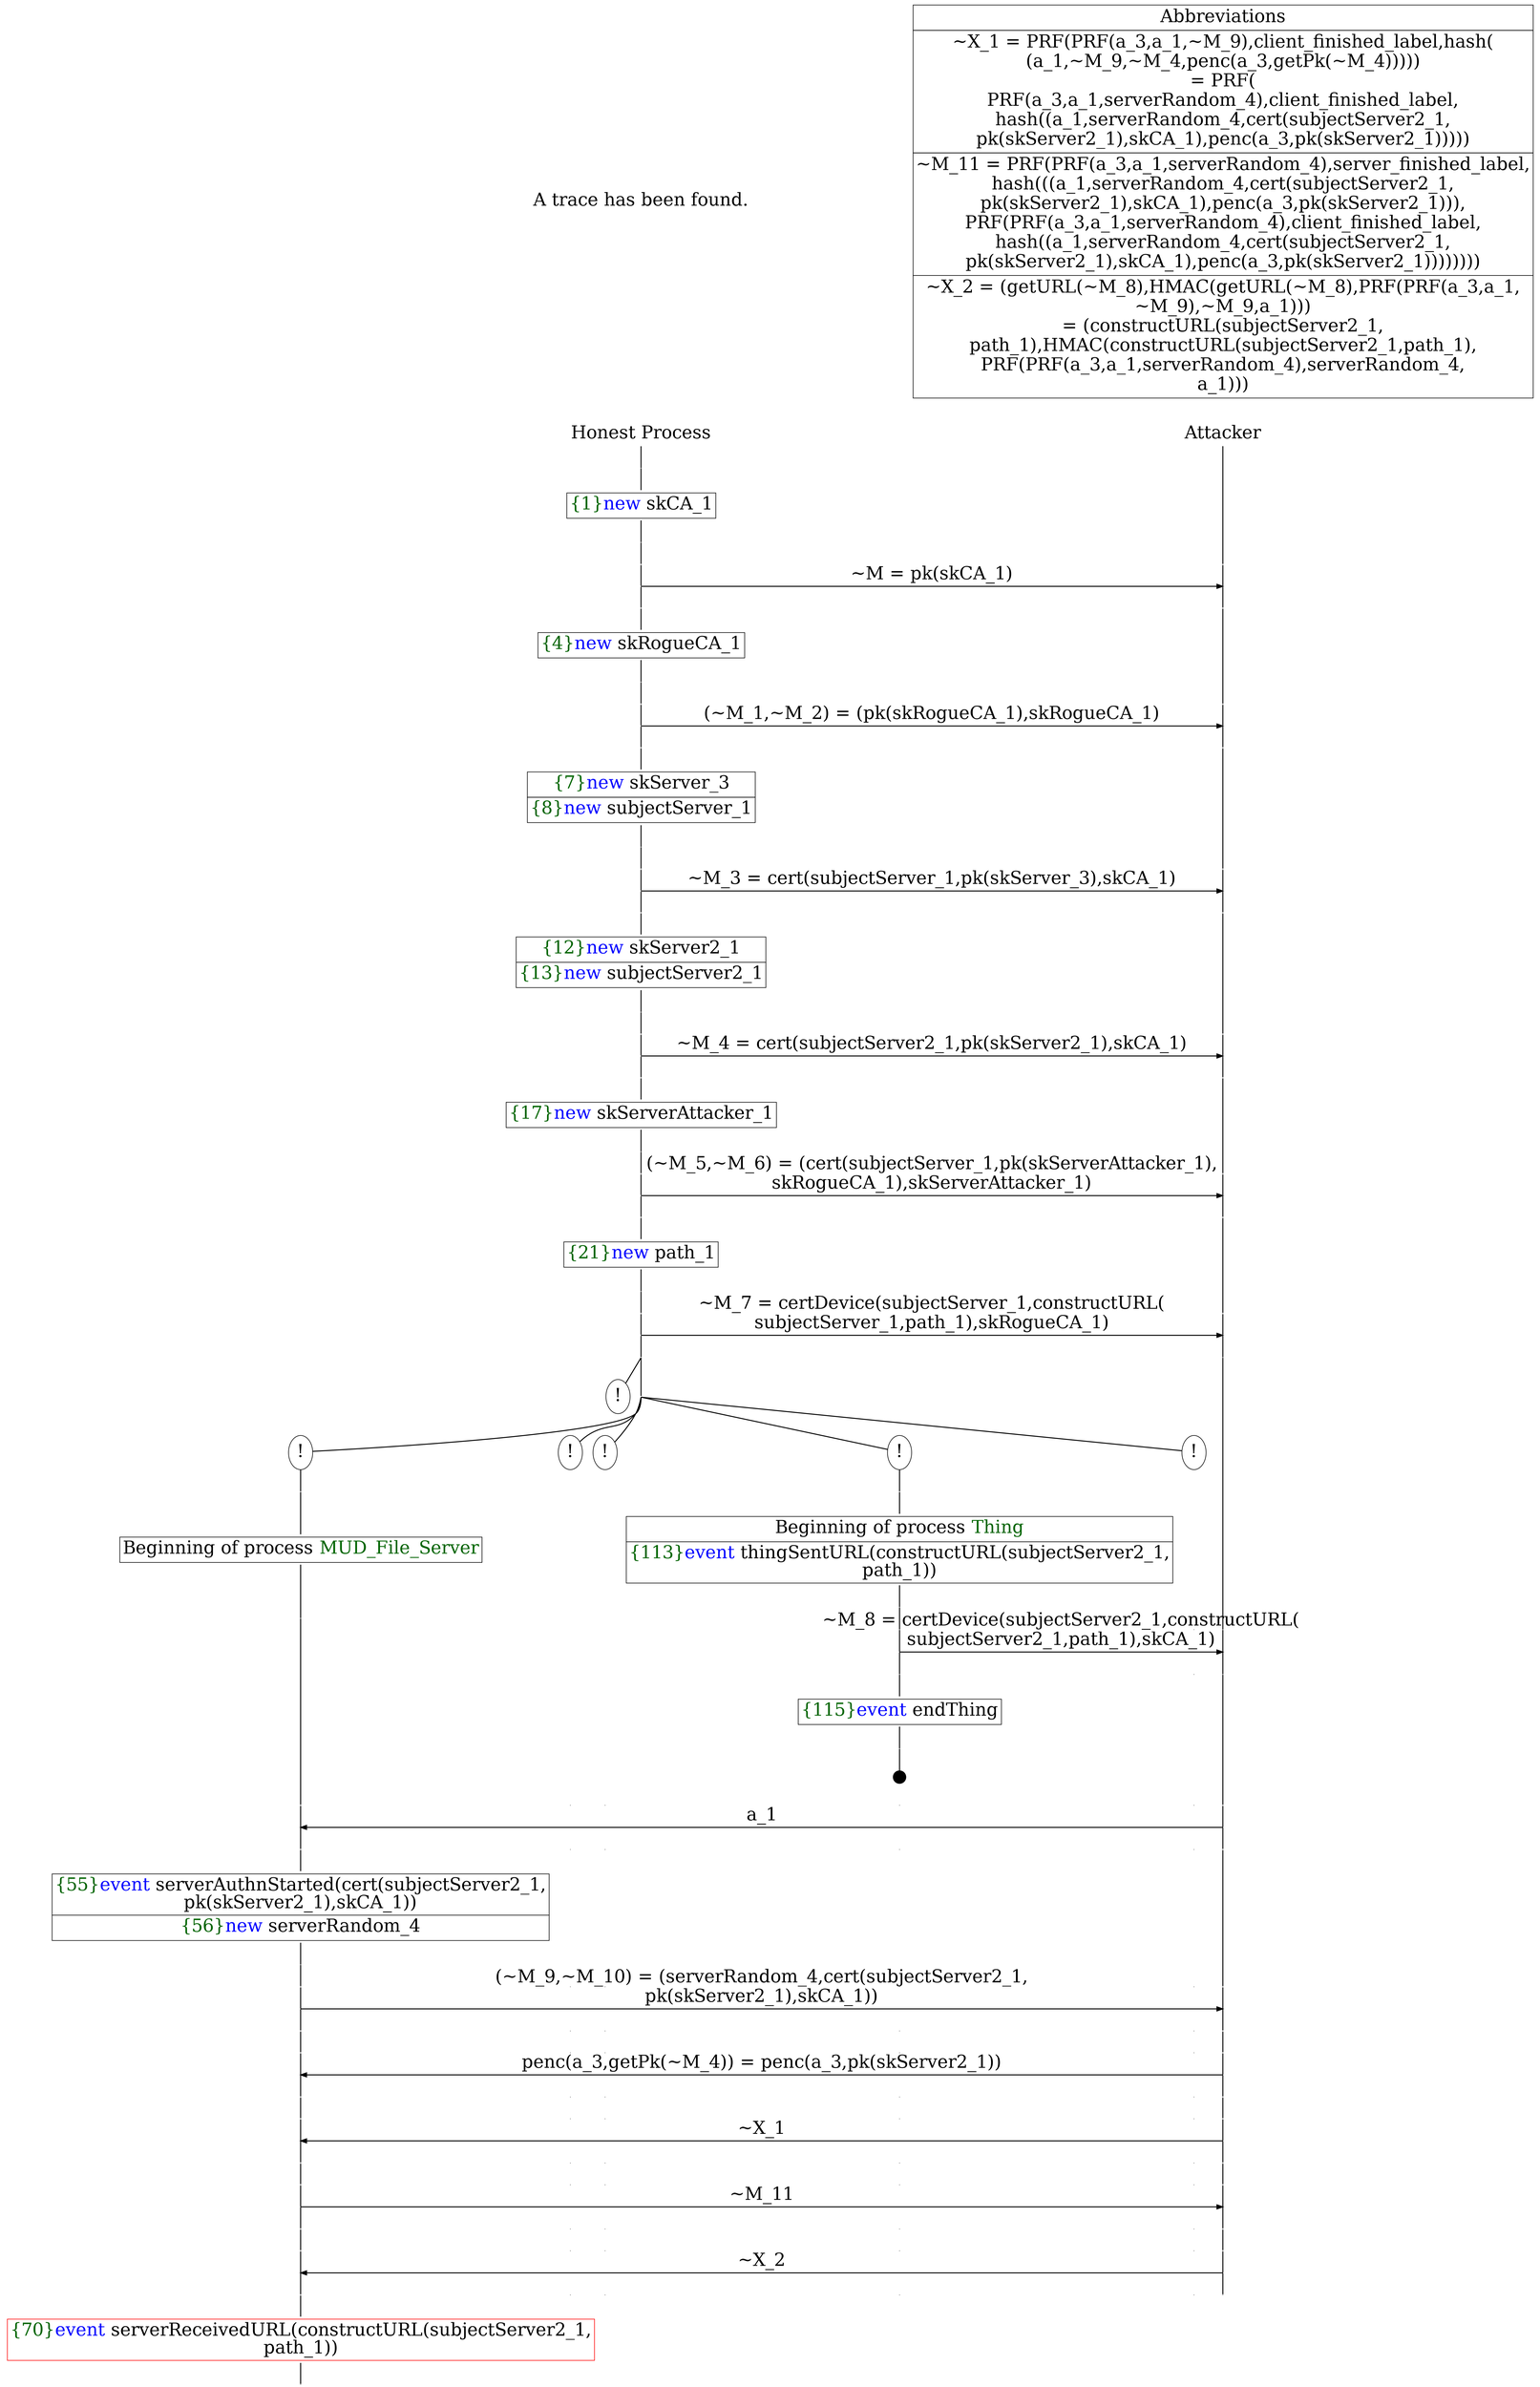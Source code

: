 digraph {
graph [ordering = out]
edge [arrowhead = none, penwidth = 1.6, fontsize = 30]
node [shape = point, width = 0, height = 0, fontsize = 30]
Trace [label = <A trace has been found.<br/>
>, shape = plaintext]
P0__0 [label = "Honest Process", shape = plaintext]
P__0 [label = "Attacker", shape = plaintext]
Trace -> P0__0 [label = "", style = invisible, weight = 100]{rank = same; P0__0 P__0}
P0__0 -> P0__1 [label = <>, weight = 100]
P0__1 -> P0__2 [label = <>, weight = 100]
P0__2 [shape = plaintext, label = <<TABLE BORDER="0" CELLBORDER="1" CELLSPACING="0" CELLPADDING="4"> <TR><TD><FONT COLOR="darkgreen">{1}</FONT><FONT COLOR="blue">new </FONT>skCA_1</TD></TR></TABLE>>]
P0__2 -> P0__3 [label = <>, weight = 100]
P0__3 -> P0__4 [label = <>, weight = 100]
P__0 -> P__1 [label = <>, weight = 100]
{rank = same; P__1 P0__4}
P0__4 -> P0__5 [label = <>, weight = 100]
P__1 -> P__2 [label = <>, weight = 100]
{rank = same; P__2 P0__5}
P0__5 -> P__2 [label = <~M = pk(skCA_1)>, arrowhead = normal]
P0__5 -> P0__6 [label = <>, weight = 100]
P__2 -> P__3 [label = <>, weight = 100]
{rank = same; P__3 P0__6}
P0__6 -> P0__7 [label = <>, weight = 100]
P0__7 [shape = plaintext, label = <<TABLE BORDER="0" CELLBORDER="1" CELLSPACING="0" CELLPADDING="4"> <TR><TD><FONT COLOR="darkgreen">{4}</FONT><FONT COLOR="blue">new </FONT>skRogueCA_1</TD></TR></TABLE>>]
P0__7 -> P0__8 [label = <>, weight = 100]
P0__8 -> P0__9 [label = <>, weight = 100]
P__3 -> P__4 [label = <>, weight = 100]
{rank = same; P__4 P0__9}
P0__9 -> P0__10 [label = <>, weight = 100]
P__4 -> P__5 [label = <>, weight = 100]
{rank = same; P__5 P0__10}
P0__10 -> P__5 [label = <(~M_1,~M_2) = (pk(skRogueCA_1),skRogueCA_1)>, arrowhead = normal]
P0__10 -> P0__11 [label = <>, weight = 100]
P__5 -> P__6 [label = <>, weight = 100]
{rank = same; P__6 P0__11}
P0__11 -> P0__12 [label = <>, weight = 100]
P0__12 [shape = plaintext, label = <<TABLE BORDER="0" CELLBORDER="1" CELLSPACING="0" CELLPADDING="4"> <TR><TD><FONT COLOR="darkgreen">{7}</FONT><FONT COLOR="blue">new </FONT>skServer_3</TD></TR><TR><TD><FONT COLOR="darkgreen">{8}</FONT><FONT COLOR="blue">new </FONT>subjectServer_1</TD></TR></TABLE>>]
P0__12 -> P0__13 [label = <>, weight = 100]
P0__13 -> P0__14 [label = <>, weight = 100]
P__6 -> P__7 [label = <>, weight = 100]
{rank = same; P__7 P0__14}
P0__14 -> P0__15 [label = <>, weight = 100]
P__7 -> P__8 [label = <>, weight = 100]
{rank = same; P__8 P0__15}
P0__15 -> P__8 [label = <~M_3 = cert(subjectServer_1,pk(skServer_3),skCA_1)>, arrowhead = normal]
P0__15 -> P0__16 [label = <>, weight = 100]
P__8 -> P__9 [label = <>, weight = 100]
{rank = same; P__9 P0__16}
P0__16 -> P0__17 [label = <>, weight = 100]
P0__17 [shape = plaintext, label = <<TABLE BORDER="0" CELLBORDER="1" CELLSPACING="0" CELLPADDING="4"> <TR><TD><FONT COLOR="darkgreen">{12}</FONT><FONT COLOR="blue">new </FONT>skServer2_1</TD></TR><TR><TD><FONT COLOR="darkgreen">{13}</FONT><FONT COLOR="blue">new </FONT>subjectServer2_1</TD></TR></TABLE>>]
P0__17 -> P0__18 [label = <>, weight = 100]
P0__18 -> P0__19 [label = <>, weight = 100]
P__9 -> P__10 [label = <>, weight = 100]
{rank = same; P__10 P0__19}
P0__19 -> P0__20 [label = <>, weight = 100]
P__10 -> P__11 [label = <>, weight = 100]
{rank = same; P__11 P0__20}
P0__20 -> P__11 [label = <~M_4 = cert(subjectServer2_1,pk(skServer2_1),skCA_1)>, arrowhead = normal]
P0__20 -> P0__21 [label = <>, weight = 100]
P__11 -> P__12 [label = <>, weight = 100]
{rank = same; P__12 P0__21}
P0__21 -> P0__22 [label = <>, weight = 100]
P0__22 [shape = plaintext, label = <<TABLE BORDER="0" CELLBORDER="1" CELLSPACING="0" CELLPADDING="4"> <TR><TD><FONT COLOR="darkgreen">{17}</FONT><FONT COLOR="blue">new </FONT>skServerAttacker_1</TD></TR></TABLE>>]
P0__22 -> P0__23 [label = <>, weight = 100]
P0__23 -> P0__24 [label = <>, weight = 100]
P__12 -> P__13 [label = <>, weight = 100]
{rank = same; P__13 P0__24}
P0__24 -> P0__25 [label = <>, weight = 100]
P__13 -> P__14 [label = <>, weight = 100]
{rank = same; P__14 P0__25}
P0__25 -> P__14 [label = <(~M_5,~M_6) = (cert(subjectServer_1,pk(skServerAttacker_1),<br/>
skRogueCA_1),skServerAttacker_1)>, arrowhead = normal]
P0__25 -> P0__26 [label = <>, weight = 100]
P__14 -> P__15 [label = <>, weight = 100]
{rank = same; P__15 P0__26}
P0__26 -> P0__27 [label = <>, weight = 100]
P0__27 [shape = plaintext, label = <<TABLE BORDER="0" CELLBORDER="1" CELLSPACING="0" CELLPADDING="4"> <TR><TD><FONT COLOR="darkgreen">{21}</FONT><FONT COLOR="blue">new </FONT>path_1</TD></TR></TABLE>>]
P0__27 -> P0__28 [label = <>, weight = 100]
P0__28 -> P0__29 [label = <>, weight = 100]
P__15 -> P__16 [label = <>, weight = 100]
{rank = same; P__16 P0__29}
P0__29 -> P0__30 [label = <>, weight = 100]
P__16 -> P__17 [label = <>, weight = 100]
{rank = same; P__17 P0__30}
P0__30 -> P__17 [label = <~M_7 = certDevice(subjectServer_1,constructURL(<br/>
subjectServer_1,path_1),skRogueCA_1)>, arrowhead = normal]
P0__30 -> P0__31 [label = <>, weight = 100]
P__17 -> P__18 [label = <>, weight = 100]
{rank = same; P__18 P0__31}
/*RPar */
P0__31 -> P0_1__31 [label = <>]
P0__31 -> P0_0__31 [label = <>]
P0__31 [label = "", fixedsize = false, width = 0, height = 0, shape = none]
{rank = same; P0_0__31 P0_1__31}
/*RPar */
P0_0__31 -> P0_0_4__31 [label = <>]
P0_0__31 -> P0_0_3__31 [label = <>]
P0_0__31 -> P0_0_2__31 [label = <>]
P0_0__31 -> P0_0_1__31 [label = <>]
P0_0__31 -> P0_0_0__31 [label = <>]
P0_0__31 [label = "", fixedsize = false, width = 0, height = 0, shape = none]
{rank = same; P0_0_0__31 P0_0_1__31 P0_0_2__31 P0_0_3__31 P0_0_4__31}
P0_0_0__31 [label = "!", shape = ellipse]
P0_0_1__31 [label = "!", shape = ellipse]
P0_0_1_0__31 [label = "", fixedsize = false, width = 0, height = 0, shape = none]
P0_0_1__31 -> P0_0_1_0__31 [label = <>, weight = 100]
P0_0_1_0__31 -> P0_0_1_0__32 [label = <>, weight = 100]
P0_0_1_0__32 [shape = plaintext, label = <<TABLE BORDER="0" CELLBORDER="1" CELLSPACING="0" CELLPADDING="4"> <TR><TD>Beginning of process <FONT COLOR="darkgreen">Thing</FONT></TD></TR><TR><TD><FONT COLOR="darkgreen">{113}</FONT><FONT COLOR="blue">event</FONT> thingSentURL(constructURL(subjectServer2_1,<br/>
path_1))</TD></TR></TABLE>>]
P0_0_1_0__32 -> P0_0_1_0__33 [label = <>, weight = 100]
P0_0_1_0__33 -> P0_0_1_0__34 [label = <>, weight = 100]
P0_0_0__32 [label = "", style = invisible]
P0_0_0__31 -> P0_0_0__32 [label = <>, weight = 100, style = invisible]
P__18 -> P__19 [label = <>, weight = 100]
{rank = same; P__19 P0_0_0__32 P0_0_1_0__34}
P0_0_1_0__34 -> P0_0_1_0__35 [label = <>, weight = 100]
P__19 -> P__20 [label = <>, weight = 100]
{rank = same; P__20 P0_0_1_0__35}
P0_0_1_0__35 -> P__20 [label = <~M_8 = certDevice(subjectServer2_1,constructURL(<br/>
subjectServer2_1,path_1),skCA_1)>, arrowhead = normal]
P0_0_1_0__35 -> P0_0_1_0__36 [label = <>, weight = 100]
P0_0_0__33 [label = "", style = invisible]
P0_0_0__32 -> P0_0_0__33 [label = <>, weight = 100, style = invisible]
P__20 -> P__21 [label = <>, weight = 100]
{rank = same; P__21 P0_0_0__33 P0_0_1_0__36}
P0_0_1_0__36 -> P0_0_1_0__37 [label = <>, weight = 100]
P0_0_1_0__37 [shape = plaintext, label = <<TABLE BORDER="0" CELLBORDER="1" CELLSPACING="0" CELLPADDING="4"> <TR><TD><FONT COLOR="darkgreen">{115}</FONT><FONT COLOR="blue">event</FONT> endThing</TD></TR></TABLE>>]
P0_0_1_0__37 -> P0_0_1_0__38 [label = <>, weight = 100]
P0_0_1_0__39 [label = "", width = 0.3, height = 0.3]
P0_0_1_0__38 -> P0_0_1_0__39 [label = <>, weight = 100]
P0_0_2__31 [label = "!", shape = ellipse]
P0_0_3__31 [label = "!", shape = ellipse]
P0_0_4__31 [label = "!", shape = ellipse]
P0_0_4_0__31 [label = "", fixedsize = false, width = 0, height = 0, shape = none]
P0_0_4__31 -> P0_0_4_0__31 [label = <>, weight = 100]
P0_0_4_0__31 -> P0_0_4_0__32 [label = <>, weight = 100]
P0_0_4_0__32 [shape = plaintext, label = <<TABLE BORDER="0" CELLBORDER="1" CELLSPACING="0" CELLPADDING="4"> <TR><TD>Beginning of process <FONT COLOR="darkgreen">MUD_File_Server</FONT></TD></TR></TABLE>>]
P0_0_4_0__32 -> P0_0_4_0__33 [label = <>, weight = 100]
P0_1__31 [label = "!", shape = ellipse]
P0_0_4_0__33 -> P0_0_4_0__34 [label = <>, weight = 100]
P0_0_3__32 [label = "", style = invisible]
P0_0_3__31 -> P0_0_3__32 [label = <>, weight = 100, style = invisible]
P0_0_2__32 [label = "", style = invisible]
P0_0_2__31 -> P0_0_2__32 [label = <>, weight = 100, style = invisible]
P0_0_1_0__40 [label = "", style = invisible]
P0_0_1_0__39 -> P0_0_1_0__40 [label = <>, weight = 100, style = invisible]
P0_0_0__34 [label = "", style = invisible]
P0_0_0__33 -> P0_0_0__34 [label = <>, weight = 100, style = invisible]
P__21 -> P__22 [label = <>, weight = 100]
{rank = same; P__22 P0_0_0__34 P0_0_1_0__40 P0_0_2__32 P0_0_3__32 P0_0_4_0__34}
P0_0_4_0__34 -> P0_0_4_0__35 [label = <>, weight = 100]
P__22 -> P__23 [label = <>, weight = 100]
{rank = same; P__23 P0_0_4_0__35}
P0_0_4_0__35 -> P__23 [label = <a_1>, dir = back, arrowhead = normal]
P0_0_4_0__35 -> P0_0_4_0__36 [label = <>, weight = 100]
P0_0_3__33 [label = "", style = invisible]
P0_0_3__32 -> P0_0_3__33 [label = <>, weight = 100, style = invisible]
P0_0_2__33 [label = "", style = invisible]
P0_0_2__32 -> P0_0_2__33 [label = <>, weight = 100, style = invisible]
P0_0_1_0__41 [label = "", style = invisible]
P0_0_1_0__40 -> P0_0_1_0__41 [label = <>, weight = 100, style = invisible]
P0_0_0__35 [label = "", style = invisible]
P0_0_0__34 -> P0_0_0__35 [label = <>, weight = 100, style = invisible]
P__23 -> P__24 [label = <>, weight = 100]
{rank = same; P__24 P0_0_0__35 P0_0_1_0__41 P0_0_2__33 P0_0_3__33 P0_0_4_0__36}
P0_0_4_0__36 -> P0_0_4_0__37 [label = <>, weight = 100]
P0_0_4_0__37 [shape = plaintext, label = <<TABLE BORDER="0" CELLBORDER="1" CELLSPACING="0" CELLPADDING="4"> <TR><TD><FONT COLOR="darkgreen">{55}</FONT><FONT COLOR="blue">event</FONT> serverAuthnStarted(cert(subjectServer2_1,<br/>
pk(skServer2_1),skCA_1))</TD></TR><TR><TD><FONT COLOR="darkgreen">{56}</FONT><FONT COLOR="blue">new </FONT>serverRandom_4</TD></TR></TABLE>>]
P0_0_4_0__37 -> P0_0_4_0__38 [label = <>, weight = 100]
P0_0_4_0__38 -> P0_0_4_0__39 [label = <>, weight = 100]
P0_0_3__34 [label = "", style = invisible]
P0_0_3__33 -> P0_0_3__34 [label = <>, weight = 100, style = invisible]
P0_0_2__34 [label = "", style = invisible]
P0_0_2__33 -> P0_0_2__34 [label = <>, weight = 100, style = invisible]
P0_0_1_0__42 [label = "", style = invisible]
P0_0_1_0__41 -> P0_0_1_0__42 [label = <>, weight = 100, style = invisible]
P0_0_0__36 [label = "", style = invisible]
P0_0_0__35 -> P0_0_0__36 [label = <>, weight = 100, style = invisible]
P__24 -> P__25 [label = <>, weight = 100]
{rank = same; P__25 P0_0_0__36 P0_0_1_0__42 P0_0_2__34 P0_0_3__34 P0_0_4_0__39}
P0_0_4_0__39 -> P0_0_4_0__40 [label = <>, weight = 100]
P__25 -> P__26 [label = <>, weight = 100]
{rank = same; P__26 P0_0_4_0__40}
P0_0_4_0__40 -> P__26 [label = <(~M_9,~M_10) = (serverRandom_4,cert(subjectServer2_1,<br/>
pk(skServer2_1),skCA_1))>, arrowhead = normal]
P0_0_4_0__40 -> P0_0_4_0__41 [label = <>, weight = 100]
P0_0_3__35 [label = "", style = invisible]
P0_0_3__34 -> P0_0_3__35 [label = <>, weight = 100, style = invisible]
P0_0_2__35 [label = "", style = invisible]
P0_0_2__34 -> P0_0_2__35 [label = <>, weight = 100, style = invisible]
P0_0_1_0__43 [label = "", style = invisible]
P0_0_1_0__42 -> P0_0_1_0__43 [label = <>, weight = 100, style = invisible]
P0_0_0__37 [label = "", style = invisible]
P0_0_0__36 -> P0_0_0__37 [label = <>, weight = 100, style = invisible]
P__26 -> P__27 [label = <>, weight = 100]
{rank = same; P__27 P0_0_0__37 P0_0_1_0__43 P0_0_2__35 P0_0_3__35 P0_0_4_0__41}
P0_0_4_0__41 -> P0_0_4_0__42 [label = <>, weight = 100]
P0_0_3__36 [label = "", style = invisible]
P0_0_3__35 -> P0_0_3__36 [label = <>, weight = 100, style = invisible]
P0_0_2__36 [label = "", style = invisible]
P0_0_2__35 -> P0_0_2__36 [label = <>, weight = 100, style = invisible]
P0_0_1_0__44 [label = "", style = invisible]
P0_0_1_0__43 -> P0_0_1_0__44 [label = <>, weight = 100, style = invisible]
P0_0_0__38 [label = "", style = invisible]
P0_0_0__37 -> P0_0_0__38 [label = <>, weight = 100, style = invisible]
P__27 -> P__28 [label = <>, weight = 100]
{rank = same; P__28 P0_0_0__38 P0_0_1_0__44 P0_0_2__36 P0_0_3__36 P0_0_4_0__42}
P0_0_4_0__42 -> P0_0_4_0__43 [label = <>, weight = 100]
P__28 -> P__29 [label = <>, weight = 100]
{rank = same; P__29 P0_0_4_0__43}
P0_0_4_0__43 -> P__29 [label = <penc(a_3,getPk(~M_4)) = penc(a_3,pk(skServer2_1))>, dir = back, arrowhead = normal]
P0_0_4_0__43 -> P0_0_4_0__44 [label = <>, weight = 100]
P0_0_3__37 [label = "", style = invisible]
P0_0_3__36 -> P0_0_3__37 [label = <>, weight = 100, style = invisible]
P0_0_2__37 [label = "", style = invisible]
P0_0_2__36 -> P0_0_2__37 [label = <>, weight = 100, style = invisible]
P0_0_1_0__45 [label = "", style = invisible]
P0_0_1_0__44 -> P0_0_1_0__45 [label = <>, weight = 100, style = invisible]
P0_0_0__39 [label = "", style = invisible]
P0_0_0__38 -> P0_0_0__39 [label = <>, weight = 100, style = invisible]
P__29 -> P__30 [label = <>, weight = 100]
{rank = same; P__30 P0_0_0__39 P0_0_1_0__45 P0_0_2__37 P0_0_3__37 P0_0_4_0__44}
P0_0_4_0__44 -> P0_0_4_0__45 [label = <>, weight = 100]
P0_0_3__38 [label = "", style = invisible]
P0_0_3__37 -> P0_0_3__38 [label = <>, weight = 100, style = invisible]
P0_0_2__38 [label = "", style = invisible]
P0_0_2__37 -> P0_0_2__38 [label = <>, weight = 100, style = invisible]
P0_0_1_0__46 [label = "", style = invisible]
P0_0_1_0__45 -> P0_0_1_0__46 [label = <>, weight = 100, style = invisible]
P0_0_0__40 [label = "", style = invisible]
P0_0_0__39 -> P0_0_0__40 [label = <>, weight = 100, style = invisible]
P__30 -> P__31 [label = <>, weight = 100]
{rank = same; P__31 P0_0_0__40 P0_0_1_0__46 P0_0_2__38 P0_0_3__38 P0_0_4_0__45}
P0_0_4_0__45 -> P0_0_4_0__46 [label = <>, weight = 100]
P__31 -> P__32 [label = <>, weight = 100]
{rank = same; P__32 P0_0_4_0__46}
P0_0_4_0__46 -> P__32 [label = <~X_1>, dir = back, arrowhead = normal]
P0_0_4_0__46 -> P0_0_4_0__47 [label = <>, weight = 100]
P0_0_3__39 [label = "", style = invisible]
P0_0_3__38 -> P0_0_3__39 [label = <>, weight = 100, style = invisible]
P0_0_2__39 [label = "", style = invisible]
P0_0_2__38 -> P0_0_2__39 [label = <>, weight = 100, style = invisible]
P0_0_1_0__47 [label = "", style = invisible]
P0_0_1_0__46 -> P0_0_1_0__47 [label = <>, weight = 100, style = invisible]
P0_0_0__41 [label = "", style = invisible]
P0_0_0__40 -> P0_0_0__41 [label = <>, weight = 100, style = invisible]
P__32 -> P__33 [label = <>, weight = 100]
{rank = same; P__33 P0_0_0__41 P0_0_1_0__47 P0_0_2__39 P0_0_3__39 P0_0_4_0__47}
P0_0_4_0__47 -> P0_0_4_0__48 [label = <>, weight = 100]
P0_0_3__40 [label = "", style = invisible]
P0_0_3__39 -> P0_0_3__40 [label = <>, weight = 100, style = invisible]
P0_0_2__40 [label = "", style = invisible]
P0_0_2__39 -> P0_0_2__40 [label = <>, weight = 100, style = invisible]
P0_0_1_0__48 [label = "", style = invisible]
P0_0_1_0__47 -> P0_0_1_0__48 [label = <>, weight = 100, style = invisible]
P0_0_0__42 [label = "", style = invisible]
P0_0_0__41 -> P0_0_0__42 [label = <>, weight = 100, style = invisible]
P__33 -> P__34 [label = <>, weight = 100]
{rank = same; P__34 P0_0_0__42 P0_0_1_0__48 P0_0_2__40 P0_0_3__40 P0_0_4_0__48}
P0_0_4_0__48 -> P0_0_4_0__49 [label = <>, weight = 100]
P__34 -> P__35 [label = <>, weight = 100]
{rank = same; P__35 P0_0_4_0__49}
P0_0_4_0__49 -> P__35 [label = <~M_11>, arrowhead = normal]
P0_0_4_0__49 -> P0_0_4_0__50 [label = <>, weight = 100]
P0_0_3__41 [label = "", style = invisible]
P0_0_3__40 -> P0_0_3__41 [label = <>, weight = 100, style = invisible]
P0_0_2__41 [label = "", style = invisible]
P0_0_2__40 -> P0_0_2__41 [label = <>, weight = 100, style = invisible]
P0_0_1_0__49 [label = "", style = invisible]
P0_0_1_0__48 -> P0_0_1_0__49 [label = <>, weight = 100, style = invisible]
P0_0_0__43 [label = "", style = invisible]
P0_0_0__42 -> P0_0_0__43 [label = <>, weight = 100, style = invisible]
P__35 -> P__36 [label = <>, weight = 100]
{rank = same; P__36 P0_0_0__43 P0_0_1_0__49 P0_0_2__41 P0_0_3__41 P0_0_4_0__50}
P0_0_4_0__50 -> P0_0_4_0__51 [label = <>, weight = 100]
P0_0_3__42 [label = "", style = invisible]
P0_0_3__41 -> P0_0_3__42 [label = <>, weight = 100, style = invisible]
P0_0_2__42 [label = "", style = invisible]
P0_0_2__41 -> P0_0_2__42 [label = <>, weight = 100, style = invisible]
P0_0_1_0__50 [label = "", style = invisible]
P0_0_1_0__49 -> P0_0_1_0__50 [label = <>, weight = 100, style = invisible]
P0_0_0__44 [label = "", style = invisible]
P0_0_0__43 -> P0_0_0__44 [label = <>, weight = 100, style = invisible]
P__36 -> P__37 [label = <>, weight = 100]
{rank = same; P__37 P0_0_0__44 P0_0_1_0__50 P0_0_2__42 P0_0_3__42 P0_0_4_0__51}
P0_0_4_0__51 -> P0_0_4_0__52 [label = <>, weight = 100]
P__37 -> P__38 [label = <>, weight = 100]
{rank = same; P__38 P0_0_4_0__52}
P0_0_4_0__52 -> P__38 [label = <~X_2>, dir = back, arrowhead = normal]
P0_0_4_0__52 -> P0_0_4_0__53 [label = <>, weight = 100]
P0_0_3__43 [label = "", style = invisible]
P0_0_3__42 -> P0_0_3__43 [label = <>, weight = 100, style = invisible]
P0_0_2__43 [label = "", style = invisible]
P0_0_2__42 -> P0_0_2__43 [label = <>, weight = 100, style = invisible]
P0_0_1_0__51 [label = "", style = invisible]
P0_0_1_0__50 -> P0_0_1_0__51 [label = <>, weight = 100, style = invisible]
P0_0_0__45 [label = "", style = invisible]
P0_0_0__44 -> P0_0_0__45 [label = <>, weight = 100, style = invisible]
P__38 -> P__39 [label = <>, weight = 100]
{rank = same; P__39 P0_0_0__45 P0_0_1_0__51 P0_0_2__43 P0_0_3__43 P0_0_4_0__53}
P0_0_4_0__53 -> P0_0_4_0__54 [label = <>, weight = 100]
P0_0_4_0__54 [color = red, shape = plaintext, label = <<TABLE BORDER="0" CELLBORDER="1" CELLSPACING="0" CELLPADDING="4"> <TR><TD><FONT COLOR="darkgreen">{70}</FONT><FONT COLOR="blue">event</FONT> serverReceivedURL(constructURL(subjectServer2_1,<br/>
path_1))</TD></TR></TABLE>>]
P0_0_4_0__54 -> P0_0_4_0__55 [label = <>, weight = 100]
Abbrev [shape = plaintext, label = <<TABLE BORDER="0" CELLBORDER="1" CELLSPACING="0" CELLPADDING="4"><TR> <TD> Abbreviations </TD></TR><TR><TD>~X_1 = PRF(PRF(a_3,a_1,~M_9),client_finished_label,hash(<br/>
(a_1,~M_9,~M_4,penc(a_3,getPk(~M_4)))))<br/>
= PRF(<br/>
PRF(a_3,a_1,serverRandom_4),client_finished_label,<br/>
hash((a_1,serverRandom_4,cert(subjectServer2_1,<br/>
pk(skServer2_1),skCA_1),penc(a_3,pk(skServer2_1)))))</TD></TR><TR><TD>~M_11 = PRF(PRF(a_3,a_1,serverRandom_4),server_finished_label,<br/>
hash(((a_1,serverRandom_4,cert(subjectServer2_1,<br/>
pk(skServer2_1),skCA_1),penc(a_3,pk(skServer2_1))),<br/>
PRF(PRF(a_3,a_1,serverRandom_4),client_finished_label,<br/>
hash((a_1,serverRandom_4,cert(subjectServer2_1,<br/>
pk(skServer2_1),skCA_1),penc(a_3,pk(skServer2_1))))))))</TD></TR><TR><TD>~X_2 = (getURL(~M_8),HMAC(getURL(~M_8),PRF(PRF(a_3,a_1,<br/>
~M_9),~M_9,a_1)))<br/>
= (constructURL(subjectServer2_1,<br/>
path_1),HMAC(constructURL(subjectServer2_1,path_1),<br/>
PRF(PRF(a_3,a_1,serverRandom_4),serverRandom_4,<br/>
a_1)))</TD></TR></TABLE>>]Abbrev -> P__0 [style = invisible, weight =100]}